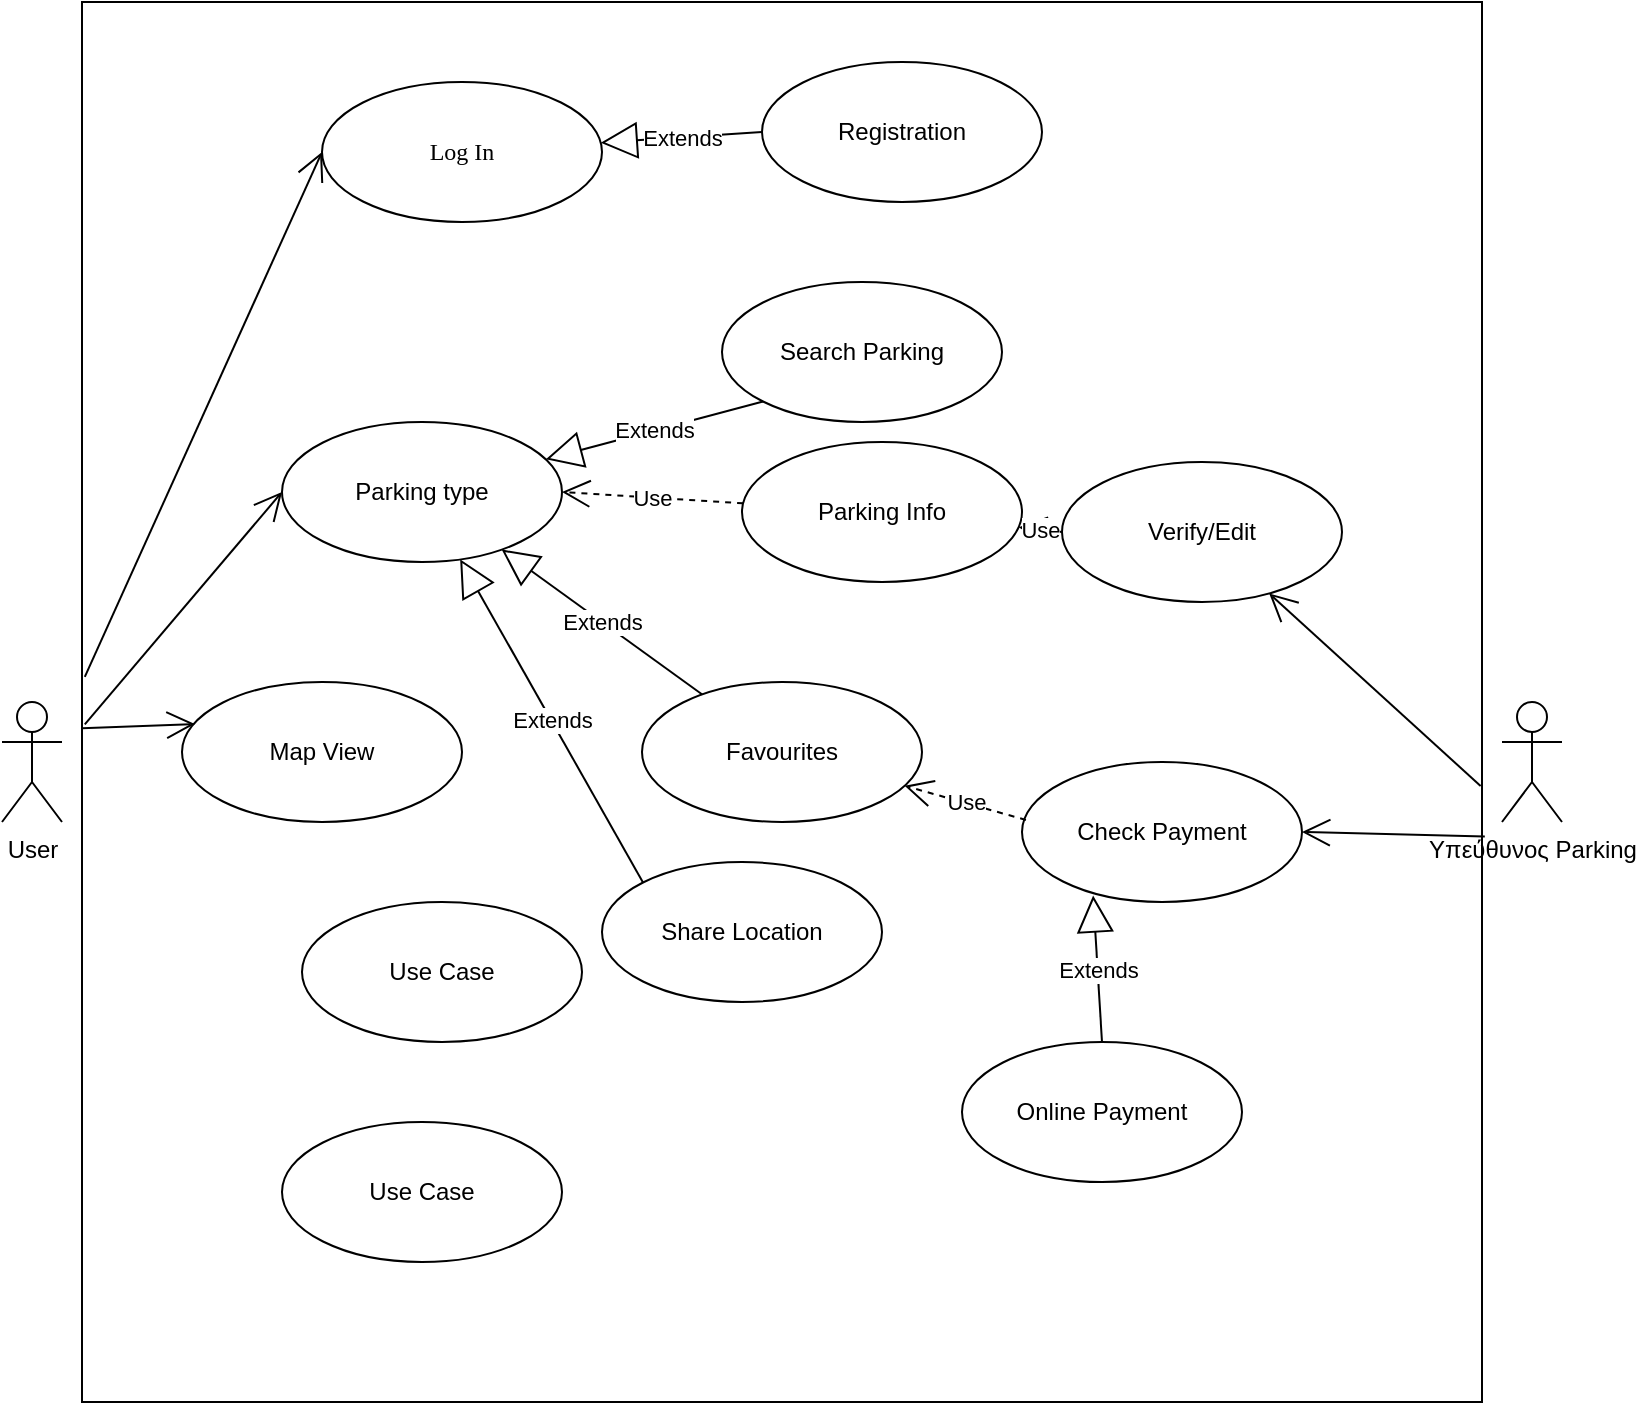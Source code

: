 <mxfile version="21.0.8" type="device"><diagram name="Page-1" id="V4MYU_AgBShuR8EQN4dj"><mxGraphModel dx="1050" dy="1623" grid="1" gridSize="10" guides="1" tooltips="1" connect="1" arrows="1" fold="1" page="1" pageScale="1" pageWidth="850" pageHeight="1100" math="0" shadow="0"><root><mxCell id="0"/><mxCell id="1" parent="0"/><mxCell id="coVSQuzyGESQJsxBMKXH-1" value="" style="whiteSpace=wrap;html=1;aspect=fixed;" vertex="1" parent="1"><mxGeometry x="70" y="-130" width="700" height="700" as="geometry"/></mxCell><mxCell id="coVSQuzyGESQJsxBMKXH-2" value="User" style="shape=umlActor;verticalLabelPosition=bottom;verticalAlign=top;html=1;fontFamily=Helvetica;" vertex="1" parent="1"><mxGeometry x="30" y="220" width="30" height="60" as="geometry"/></mxCell><mxCell id="coVSQuzyGESQJsxBMKXH-3" value="&lt;font face=&quot;Lucida Console&quot;&gt;Log In&lt;/font&gt;" style="ellipse;whiteSpace=wrap;html=1;" vertex="1" parent="1"><mxGeometry x="190" y="-90" width="140" height="70" as="geometry"/></mxCell><mxCell id="coVSQuzyGESQJsxBMKXH-4" value="Parking type" style="ellipse;whiteSpace=wrap;html=1;fontFamily=Helvetica;" vertex="1" parent="1"><mxGeometry x="170" y="80" width="140" height="70" as="geometry"/></mxCell><mxCell id="coVSQuzyGESQJsxBMKXH-6" value="" style="endArrow=open;endFill=1;endSize=12;html=1;rounded=0;entryX=0;entryY=0.5;entryDx=0;entryDy=0;exitX=0.002;exitY=0.482;exitDx=0;exitDy=0;exitPerimeter=0;" edge="1" parent="1" source="coVSQuzyGESQJsxBMKXH-1" target="coVSQuzyGESQJsxBMKXH-3"><mxGeometry width="160" relative="1" as="geometry"><mxPoint x="70" y="220" as="sourcePoint"/><mxPoint x="330" y="-60" as="targetPoint"/><Array as="points"/></mxGeometry></mxCell><mxCell id="coVSQuzyGESQJsxBMKXH-7" value="" style="endArrow=open;endFill=1;endSize=12;html=1;rounded=0;entryX=0;entryY=0.5;entryDx=0;entryDy=0;exitX=0.002;exitY=0.516;exitDx=0;exitDy=0;exitPerimeter=0;" edge="1" parent="1" source="coVSQuzyGESQJsxBMKXH-1" target="coVSQuzyGESQJsxBMKXH-4"><mxGeometry width="160" relative="1" as="geometry"><mxPoint x="70" y="240" as="sourcePoint"/><mxPoint x="500" y="300" as="targetPoint"/></mxGeometry></mxCell><mxCell id="coVSQuzyGESQJsxBMKXH-9" value="Υπεύθυνος Parking" style="shape=umlActor;verticalLabelPosition=bottom;verticalAlign=top;html=1;" vertex="1" parent="1"><mxGeometry x="780" y="220" width="30" height="60" as="geometry"/></mxCell><mxCell id="coVSQuzyGESQJsxBMKXH-12" value="Parking Info" style="ellipse;whiteSpace=wrap;html=1;" vertex="1" parent="1"><mxGeometry x="400" y="90" width="140" height="70" as="geometry"/></mxCell><mxCell id="coVSQuzyGESQJsxBMKXH-13" value="" style="endArrow=open;endFill=1;endSize=12;html=1;rounded=0;exitX=0.999;exitY=0.56;exitDx=0;exitDy=0;exitPerimeter=0;" edge="1" parent="1" source="coVSQuzyGESQJsxBMKXH-1" target="coVSQuzyGESQJsxBMKXH-42"><mxGeometry width="160" relative="1" as="geometry"><mxPoint x="320" y="380" as="sourcePoint"/><mxPoint x="480" y="380" as="targetPoint"/><Array as="points"/></mxGeometry></mxCell><mxCell id="coVSQuzyGESQJsxBMKXH-14" value="Check Payment" style="ellipse;whiteSpace=wrap;html=1;" vertex="1" parent="1"><mxGeometry x="540" y="250" width="140" height="70" as="geometry"/></mxCell><mxCell id="coVSQuzyGESQJsxBMKXH-15" value="" style="endArrow=open;endFill=1;endSize=12;html=1;rounded=0;entryX=1;entryY=0.5;entryDx=0;entryDy=0;exitX=1.002;exitY=0.596;exitDx=0;exitDy=0;exitPerimeter=0;" edge="1" parent="1" source="coVSQuzyGESQJsxBMKXH-1" target="coVSQuzyGESQJsxBMKXH-14"><mxGeometry width="160" relative="1" as="geometry"><mxPoint x="320" y="220" as="sourcePoint"/><mxPoint x="480" y="220" as="targetPoint"/></mxGeometry></mxCell><mxCell id="coVSQuzyGESQJsxBMKXH-16" value="Online Payment" style="ellipse;whiteSpace=wrap;html=1;" vertex="1" parent="1"><mxGeometry x="510" y="390" width="140" height="70" as="geometry"/></mxCell><mxCell id="coVSQuzyGESQJsxBMKXH-17" value="Extends" style="endArrow=block;endSize=16;endFill=0;html=1;rounded=0;exitX=0.5;exitY=0;exitDx=0;exitDy=0;entryX=0.254;entryY=0.954;entryDx=0;entryDy=0;entryPerimeter=0;" edge="1" parent="1" source="coVSQuzyGESQJsxBMKXH-16" target="coVSQuzyGESQJsxBMKXH-14"><mxGeometry width="160" relative="1" as="geometry"><mxPoint x="530" y="230" as="sourcePoint"/><mxPoint x="690" y="230" as="targetPoint"/></mxGeometry></mxCell><mxCell id="coVSQuzyGESQJsxBMKXH-18" value="Favourites" style="ellipse;whiteSpace=wrap;html=1;" vertex="1" parent="1"><mxGeometry x="350" y="210" width="140" height="70" as="geometry"/></mxCell><mxCell id="coVSQuzyGESQJsxBMKXH-20" value="Share Location" style="ellipse;whiteSpace=wrap;html=1;" vertex="1" parent="1"><mxGeometry x="330" y="300" width="140" height="70" as="geometry"/></mxCell><mxCell id="coVSQuzyGESQJsxBMKXH-25" value="Use" style="endArrow=open;endSize=12;dashed=1;html=1;rounded=0;entryX=1;entryY=0.5;entryDx=0;entryDy=0;" edge="1" parent="1" source="coVSQuzyGESQJsxBMKXH-12" target="coVSQuzyGESQJsxBMKXH-4"><mxGeometry width="160" relative="1" as="geometry"><mxPoint x="330" y="340" as="sourcePoint"/><mxPoint x="490" y="340" as="targetPoint"/></mxGeometry></mxCell><mxCell id="coVSQuzyGESQJsxBMKXH-30" value="Map View" style="ellipse;whiteSpace=wrap;html=1;" vertex="1" parent="1"><mxGeometry x="120" y="210" width="140" height="70" as="geometry"/></mxCell><mxCell id="coVSQuzyGESQJsxBMKXH-31" value="" style="endArrow=open;endFill=1;endSize=12;html=1;rounded=0;entryX=0.046;entryY=0.3;entryDx=0;entryDy=0;entryPerimeter=0;" edge="1" parent="1" source="coVSQuzyGESQJsxBMKXH-1" target="coVSQuzyGESQJsxBMKXH-30"><mxGeometry width="160" relative="1" as="geometry"><mxPoint x="330" y="290" as="sourcePoint"/><mxPoint x="490" y="290" as="targetPoint"/></mxGeometry></mxCell><mxCell id="coVSQuzyGESQJsxBMKXH-33" value="Registration" style="ellipse;whiteSpace=wrap;html=1;" vertex="1" parent="1"><mxGeometry x="410" y="-100" width="140" height="70" as="geometry"/></mxCell><mxCell id="coVSQuzyGESQJsxBMKXH-35" value="Extends" style="endArrow=block;endSize=16;endFill=0;html=1;rounded=0;exitX=0;exitY=0.5;exitDx=0;exitDy=0;" edge="1" parent="1" source="coVSQuzyGESQJsxBMKXH-33" target="coVSQuzyGESQJsxBMKXH-3"><mxGeometry width="160" relative="1" as="geometry"><mxPoint x="350" y="30" as="sourcePoint"/><mxPoint x="510" y="30" as="targetPoint"/></mxGeometry></mxCell><mxCell id="coVSQuzyGESQJsxBMKXH-40" value="Search Parking" style="ellipse;whiteSpace=wrap;html=1;" vertex="1" parent="1"><mxGeometry x="390" y="10" width="140" height="70" as="geometry"/></mxCell><mxCell id="coVSQuzyGESQJsxBMKXH-41" value="Extends" style="endArrow=block;endSize=16;endFill=0;html=1;rounded=0;exitX=0;exitY=1;exitDx=0;exitDy=0;" edge="1" parent="1" source="coVSQuzyGESQJsxBMKXH-40" target="coVSQuzyGESQJsxBMKXH-4"><mxGeometry width="160" relative="1" as="geometry"><mxPoint x="350" y="200" as="sourcePoint"/><mxPoint x="510" y="200" as="targetPoint"/></mxGeometry></mxCell><mxCell id="coVSQuzyGESQJsxBMKXH-42" value="Verify/Edit" style="ellipse;whiteSpace=wrap;html=1;" vertex="1" parent="1"><mxGeometry x="560" y="100" width="140" height="70" as="geometry"/></mxCell><mxCell id="coVSQuzyGESQJsxBMKXH-43" value="Use" style="endArrow=open;endSize=12;dashed=1;html=1;rounded=0;exitX=0;exitY=0.5;exitDx=0;exitDy=0;" edge="1" parent="1" source="coVSQuzyGESQJsxBMKXH-42" target="coVSQuzyGESQJsxBMKXH-12"><mxGeometry width="160" relative="1" as="geometry"><mxPoint x="350" y="200" as="sourcePoint"/><mxPoint x="510" y="200" as="targetPoint"/></mxGeometry></mxCell><mxCell id="coVSQuzyGESQJsxBMKXH-44" value="Extends" style="endArrow=block;endSize=16;endFill=0;html=1;rounded=0;" edge="1" parent="1" source="coVSQuzyGESQJsxBMKXH-18" target="coVSQuzyGESQJsxBMKXH-4"><mxGeometry width="160" relative="1" as="geometry"><mxPoint x="270" y="190" as="sourcePoint"/><mxPoint x="430" y="190" as="targetPoint"/></mxGeometry></mxCell><mxCell id="coVSQuzyGESQJsxBMKXH-45" value="Use" style="endArrow=open;endSize=12;dashed=1;html=1;rounded=0;exitX=0.014;exitY=0.414;exitDx=0;exitDy=0;exitPerimeter=0;" edge="1" parent="1" source="coVSQuzyGESQJsxBMKXH-14" target="coVSQuzyGESQJsxBMKXH-18"><mxGeometry width="160" relative="1" as="geometry"><mxPoint x="540" y="270" as="sourcePoint"/><mxPoint x="700" y="270" as="targetPoint"/></mxGeometry></mxCell><mxCell id="coVSQuzyGESQJsxBMKXH-46" value="Extends" style="endArrow=block;endSize=16;endFill=0;html=1;rounded=0;exitX=0;exitY=0;exitDx=0;exitDy=0;" edge="1" parent="1" source="coVSQuzyGESQJsxBMKXH-20" target="coVSQuzyGESQJsxBMKXH-4"><mxGeometry width="160" relative="1" as="geometry"><mxPoint x="350" y="200" as="sourcePoint"/><mxPoint x="510" y="200" as="targetPoint"/></mxGeometry></mxCell><mxCell id="coVSQuzyGESQJsxBMKXH-47" value="Use Case" style="ellipse;whiteSpace=wrap;html=1;" vertex="1" parent="1"><mxGeometry x="180" y="320" width="140" height="70" as="geometry"/></mxCell><mxCell id="coVSQuzyGESQJsxBMKXH-48" value="Use Case" style="ellipse;whiteSpace=wrap;html=1;" vertex="1" parent="1"><mxGeometry x="170" y="430" width="140" height="70" as="geometry"/></mxCell></root></mxGraphModel></diagram></mxfile>
